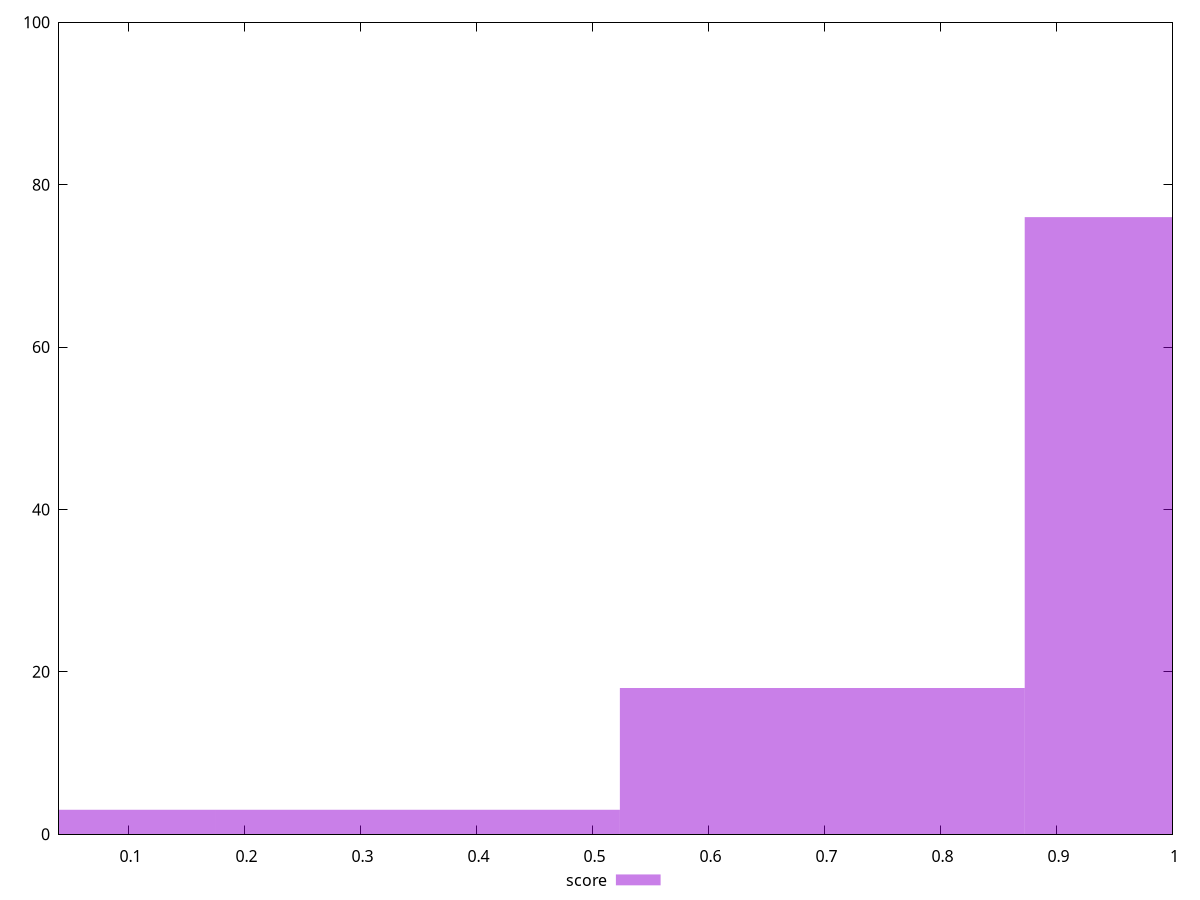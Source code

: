 reset

$score <<EOF
0.3490364872119949 3
0 3
1.0471094616359846 76
0.6980729744239897 18
EOF

set key outside below
set boxwidth 0.3490364872119949
set xrange [0.04:1]
set yrange [0:100]
set trange [0:100]
set style fill transparent solid 0.5 noborder
set terminal svg size 640, 490 enhanced background rgb 'white'
set output "report/report_00029_2021-02-24T13-36-40.390Z/total-blocking-time/samples/agenda/score/histogram.svg"

plot $score title "score" with boxes

reset
